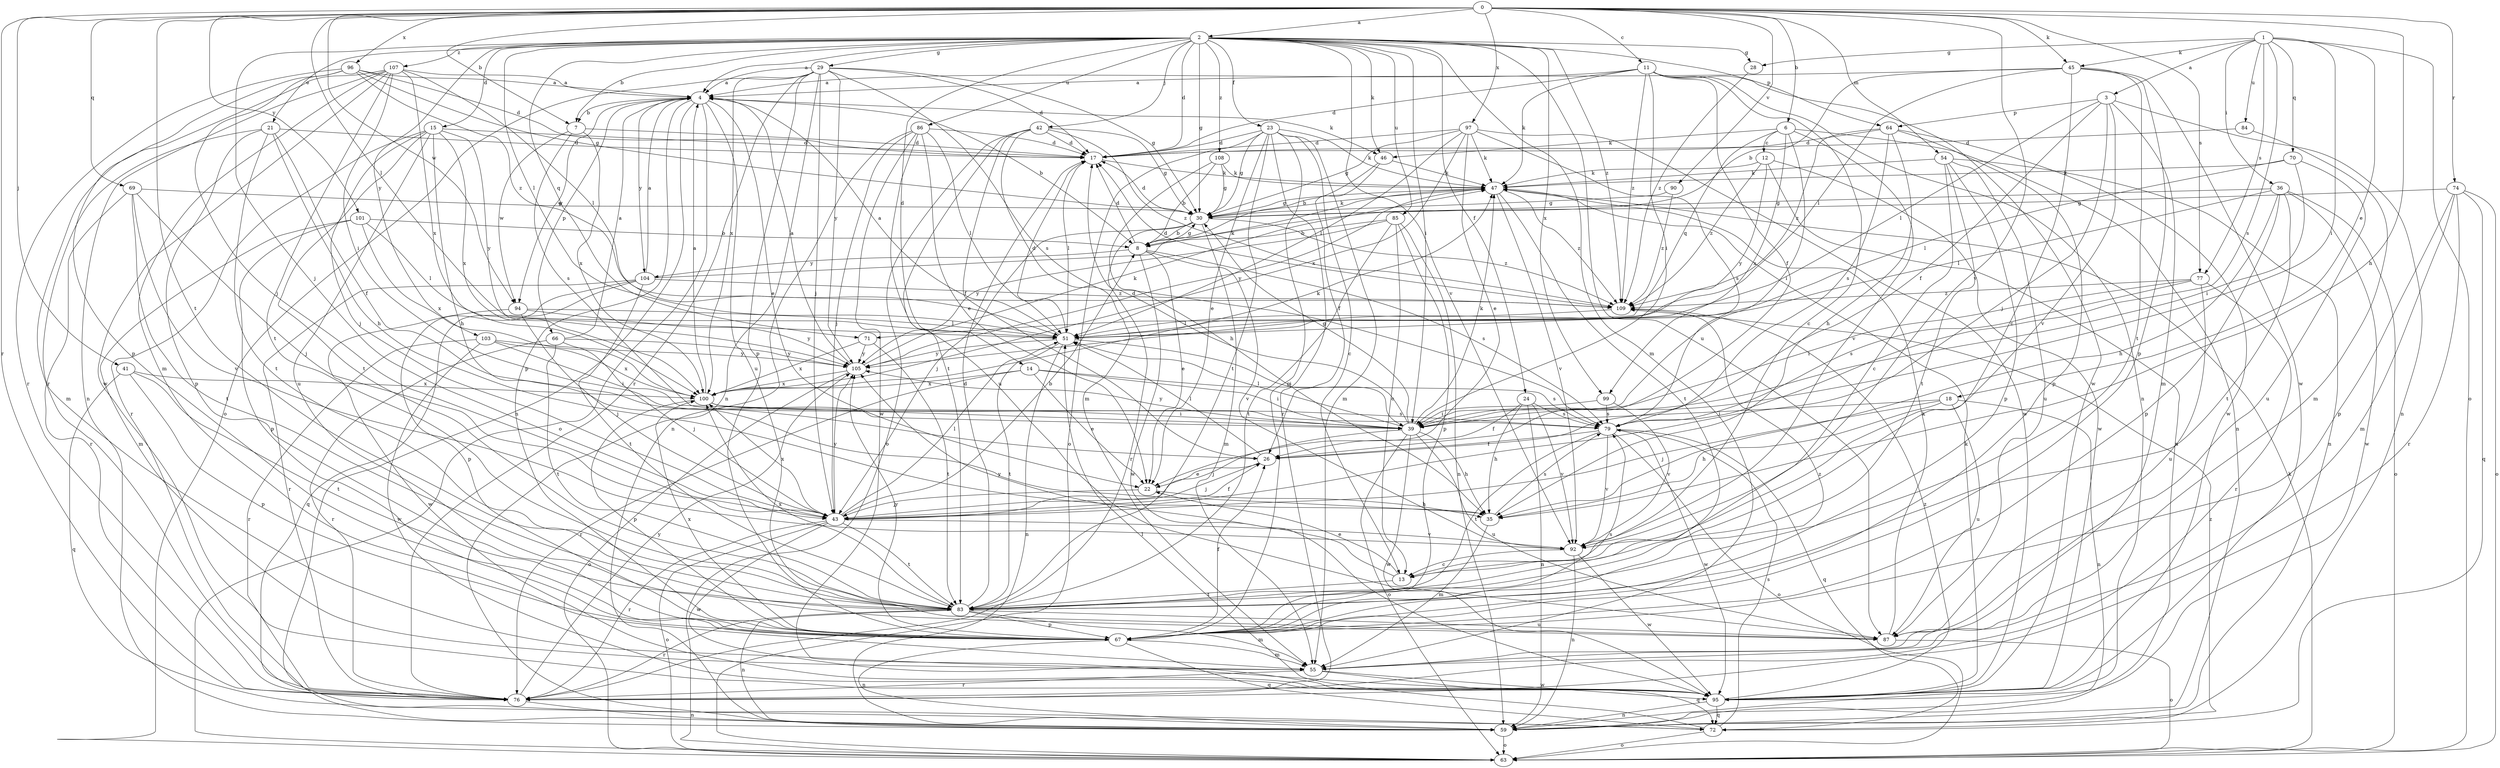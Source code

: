 strict digraph  {
0;
1;
2;
3;
4;
6;
7;
8;
11;
12;
13;
14;
15;
17;
18;
21;
22;
23;
24;
26;
28;
29;
30;
35;
36;
39;
41;
42;
43;
45;
46;
47;
51;
54;
55;
59;
63;
64;
66;
67;
69;
70;
71;
72;
74;
76;
77;
79;
83;
84;
85;
86;
87;
90;
92;
94;
95;
96;
97;
99;
100;
101;
103;
104;
105;
107;
108;
109;
0 -> 2  [label=a];
0 -> 6  [label=b];
0 -> 7  [label=b];
0 -> 11  [label=c];
0 -> 35  [label=h];
0 -> 41  [label=j];
0 -> 45  [label=k];
0 -> 51  [label=l];
0 -> 54  [label=m];
0 -> 69  [label=q];
0 -> 74  [label=r];
0 -> 76  [label=r];
0 -> 77  [label=s];
0 -> 83  [label=t];
0 -> 90  [label=v];
0 -> 92  [label=v];
0 -> 94  [label=w];
0 -> 96  [label=x];
0 -> 97  [label=x];
0 -> 101  [label=y];
1 -> 3  [label=a];
1 -> 18  [label=e];
1 -> 28  [label=g];
1 -> 36  [label=i];
1 -> 39  [label=i];
1 -> 45  [label=k];
1 -> 63  [label=o];
1 -> 70  [label=q];
1 -> 77  [label=s];
1 -> 79  [label=s];
1 -> 84  [label=u];
2 -> 4  [label=a];
2 -> 7  [label=b];
2 -> 14  [label=d];
2 -> 15  [label=d];
2 -> 17  [label=d];
2 -> 21  [label=e];
2 -> 23  [label=f];
2 -> 24  [label=f];
2 -> 28  [label=g];
2 -> 29  [label=g];
2 -> 30  [label=g];
2 -> 39  [label=i];
2 -> 42  [label=j];
2 -> 43  [label=j];
2 -> 46  [label=k];
2 -> 51  [label=l];
2 -> 55  [label=m];
2 -> 64  [label=p];
2 -> 71  [label=q];
2 -> 85  [label=u];
2 -> 86  [label=u];
2 -> 87  [label=u];
2 -> 92  [label=v];
2 -> 99  [label=x];
2 -> 103  [label=y];
2 -> 107  [label=z];
2 -> 108  [label=z];
2 -> 109  [label=z];
3 -> 26  [label=f];
3 -> 43  [label=j];
3 -> 51  [label=l];
3 -> 55  [label=m];
3 -> 59  [label=n];
3 -> 64  [label=p];
3 -> 92  [label=v];
4 -> 7  [label=b];
4 -> 8  [label=b];
4 -> 22  [label=e];
4 -> 46  [label=k];
4 -> 59  [label=n];
4 -> 63  [label=o];
4 -> 66  [label=p];
4 -> 67  [label=p];
4 -> 87  [label=u];
4 -> 94  [label=w];
4 -> 104  [label=y];
6 -> 12  [label=c];
6 -> 39  [label=i];
6 -> 46  [label=k];
6 -> 59  [label=n];
6 -> 71  [label=q];
6 -> 92  [label=v];
6 -> 99  [label=x];
7 -> 17  [label=d];
7 -> 79  [label=s];
7 -> 94  [label=w];
7 -> 100  [label=x];
8 -> 17  [label=d];
8 -> 22  [label=e];
8 -> 30  [label=g];
8 -> 79  [label=s];
8 -> 92  [label=v];
8 -> 95  [label=w];
8 -> 104  [label=y];
11 -> 4  [label=a];
11 -> 13  [label=c];
11 -> 17  [label=d];
11 -> 26  [label=f];
11 -> 39  [label=i];
11 -> 47  [label=k];
11 -> 59  [label=n];
11 -> 95  [label=w];
11 -> 109  [label=z];
12 -> 47  [label=k];
12 -> 59  [label=n];
12 -> 95  [label=w];
12 -> 105  [label=y];
12 -> 109  [label=z];
13 -> 22  [label=e];
13 -> 83  [label=t];
13 -> 105  [label=y];
14 -> 22  [label=e];
14 -> 39  [label=i];
14 -> 76  [label=r];
14 -> 79  [label=s];
14 -> 100  [label=x];
15 -> 17  [label=d];
15 -> 35  [label=h];
15 -> 43  [label=j];
15 -> 76  [label=r];
15 -> 83  [label=t];
15 -> 87  [label=u];
15 -> 100  [label=x];
15 -> 105  [label=y];
17 -> 47  [label=k];
17 -> 51  [label=l];
18 -> 35  [label=h];
18 -> 39  [label=i];
18 -> 43  [label=j];
18 -> 59  [label=n];
18 -> 87  [label=u];
21 -> 17  [label=d];
21 -> 26  [label=f];
21 -> 35  [label=h];
21 -> 55  [label=m];
21 -> 67  [label=p];
21 -> 83  [label=t];
22 -> 35  [label=h];
22 -> 43  [label=j];
23 -> 13  [label=c];
23 -> 17  [label=d];
23 -> 22  [label=e];
23 -> 30  [label=g];
23 -> 47  [label=k];
23 -> 55  [label=m];
23 -> 63  [label=o];
23 -> 67  [label=p];
23 -> 76  [label=r];
23 -> 83  [label=t];
24 -> 26  [label=f];
24 -> 35  [label=h];
24 -> 59  [label=n];
24 -> 79  [label=s];
24 -> 92  [label=v];
26 -> 22  [label=e];
26 -> 43  [label=j];
26 -> 51  [label=l];
28 -> 109  [label=z];
29 -> 4  [label=a];
29 -> 17  [label=d];
29 -> 30  [label=g];
29 -> 43  [label=j];
29 -> 59  [label=n];
29 -> 63  [label=o];
29 -> 67  [label=p];
29 -> 76  [label=r];
29 -> 79  [label=s];
29 -> 100  [label=x];
29 -> 105  [label=y];
30 -> 8  [label=b];
30 -> 17  [label=d];
30 -> 43  [label=j];
30 -> 47  [label=k];
30 -> 55  [label=m];
30 -> 76  [label=r];
30 -> 109  [label=z];
35 -> 55  [label=m];
35 -> 79  [label=s];
36 -> 30  [label=g];
36 -> 35  [label=h];
36 -> 51  [label=l];
36 -> 63  [label=o];
36 -> 67  [label=p];
36 -> 83  [label=t];
36 -> 95  [label=w];
39 -> 17  [label=d];
39 -> 30  [label=g];
39 -> 35  [label=h];
39 -> 43  [label=j];
39 -> 47  [label=k];
39 -> 51  [label=l];
39 -> 63  [label=o];
39 -> 87  [label=u];
39 -> 95  [label=w];
39 -> 105  [label=y];
41 -> 67  [label=p];
41 -> 72  [label=q];
41 -> 83  [label=t];
41 -> 100  [label=x];
42 -> 17  [label=d];
42 -> 26  [label=f];
42 -> 30  [label=g];
42 -> 55  [label=m];
42 -> 63  [label=o];
42 -> 83  [label=t];
42 -> 109  [label=z];
43 -> 8  [label=b];
43 -> 26  [label=f];
43 -> 51  [label=l];
43 -> 63  [label=o];
43 -> 76  [label=r];
43 -> 83  [label=t];
43 -> 92  [label=v];
43 -> 95  [label=w];
43 -> 100  [label=x];
43 -> 105  [label=y];
45 -> 4  [label=a];
45 -> 8  [label=b];
45 -> 13  [label=c];
45 -> 51  [label=l];
45 -> 67  [label=p];
45 -> 83  [label=t];
45 -> 95  [label=w];
46 -> 8  [label=b];
46 -> 26  [label=f];
46 -> 47  [label=k];
47 -> 30  [label=g];
47 -> 83  [label=t];
47 -> 92  [label=v];
47 -> 105  [label=y];
47 -> 109  [label=z];
51 -> 4  [label=a];
51 -> 17  [label=d];
51 -> 39  [label=i];
51 -> 59  [label=n];
51 -> 83  [label=t];
51 -> 105  [label=y];
54 -> 13  [label=c];
54 -> 47  [label=k];
54 -> 59  [label=n];
54 -> 67  [label=p];
54 -> 83  [label=t];
54 -> 87  [label=u];
55 -> 72  [label=q];
55 -> 76  [label=r];
55 -> 95  [label=w];
59 -> 63  [label=o];
63 -> 47  [label=k];
64 -> 17  [label=d];
64 -> 35  [label=h];
64 -> 67  [label=p];
64 -> 79  [label=s];
64 -> 95  [label=w];
64 -> 109  [label=z];
66 -> 4  [label=a];
66 -> 43  [label=j];
66 -> 76  [label=r];
66 -> 83  [label=t];
66 -> 105  [label=y];
67 -> 26  [label=f];
67 -> 55  [label=m];
67 -> 59  [label=n];
67 -> 72  [label=q];
67 -> 79  [label=s];
67 -> 100  [label=x];
67 -> 105  [label=y];
67 -> 109  [label=z];
69 -> 30  [label=g];
69 -> 43  [label=j];
69 -> 76  [label=r];
69 -> 83  [label=t];
69 -> 92  [label=v];
70 -> 39  [label=i];
70 -> 47  [label=k];
70 -> 51  [label=l];
70 -> 87  [label=u];
71 -> 83  [label=t];
71 -> 100  [label=x];
71 -> 105  [label=y];
72 -> 51  [label=l];
72 -> 63  [label=o];
72 -> 79  [label=s];
72 -> 109  [label=z];
74 -> 30  [label=g];
74 -> 55  [label=m];
74 -> 63  [label=o];
74 -> 67  [label=p];
74 -> 72  [label=q];
74 -> 76  [label=r];
76 -> 59  [label=n];
76 -> 105  [label=y];
77 -> 39  [label=i];
77 -> 76  [label=r];
77 -> 79  [label=s];
77 -> 87  [label=u];
77 -> 109  [label=z];
79 -> 26  [label=f];
79 -> 63  [label=o];
79 -> 72  [label=q];
79 -> 83  [label=t];
79 -> 92  [label=v];
79 -> 95  [label=w];
83 -> 17  [label=d];
83 -> 55  [label=m];
83 -> 59  [label=n];
83 -> 67  [label=p];
83 -> 76  [label=r];
83 -> 87  [label=u];
83 -> 100  [label=x];
84 -> 17  [label=d];
84 -> 55  [label=m];
85 -> 8  [label=b];
85 -> 13  [label=c];
85 -> 59  [label=n];
85 -> 67  [label=p];
85 -> 83  [label=t];
85 -> 105  [label=y];
86 -> 17  [label=d];
86 -> 22  [label=e];
86 -> 43  [label=j];
86 -> 51  [label=l];
86 -> 59  [label=n];
86 -> 87  [label=u];
86 -> 95  [label=w];
87 -> 47  [label=k];
87 -> 63  [label=o];
90 -> 30  [label=g];
90 -> 109  [label=z];
92 -> 13  [label=c];
92 -> 59  [label=n];
92 -> 95  [label=w];
94 -> 43  [label=j];
94 -> 51  [label=l];
94 -> 95  [label=w];
94 -> 105  [label=y];
95 -> 47  [label=k];
95 -> 59  [label=n];
95 -> 72  [label=q];
95 -> 109  [label=z];
96 -> 4  [label=a];
96 -> 17  [label=d];
96 -> 30  [label=g];
96 -> 43  [label=j];
96 -> 67  [label=p];
96 -> 76  [label=r];
96 -> 109  [label=z];
97 -> 17  [label=d];
97 -> 22  [label=e];
97 -> 30  [label=g];
97 -> 47  [label=k];
97 -> 51  [label=l];
97 -> 79  [label=s];
97 -> 95  [label=w];
97 -> 100  [label=x];
99 -> 39  [label=i];
99 -> 79  [label=s];
99 -> 92  [label=v];
100 -> 4  [label=a];
100 -> 39  [label=i];
100 -> 47  [label=k];
100 -> 67  [label=p];
100 -> 79  [label=s];
101 -> 8  [label=b];
101 -> 51  [label=l];
101 -> 55  [label=m];
101 -> 67  [label=p];
101 -> 100  [label=x];
103 -> 39  [label=i];
103 -> 76  [label=r];
103 -> 95  [label=w];
103 -> 100  [label=x];
103 -> 105  [label=y];
104 -> 4  [label=a];
104 -> 47  [label=k];
104 -> 67  [label=p];
104 -> 72  [label=q];
104 -> 76  [label=r];
104 -> 83  [label=t];
104 -> 109  [label=z];
105 -> 4  [label=a];
105 -> 47  [label=k];
105 -> 63  [label=o];
105 -> 100  [label=x];
107 -> 4  [label=a];
107 -> 39  [label=i];
107 -> 51  [label=l];
107 -> 55  [label=m];
107 -> 59  [label=n];
107 -> 76  [label=r];
107 -> 83  [label=t];
107 -> 95  [label=w];
107 -> 100  [label=x];
108 -> 8  [label=b];
108 -> 30  [label=g];
108 -> 35  [label=h];
108 -> 47  [label=k];
109 -> 17  [label=d];
109 -> 51  [label=l];
}
